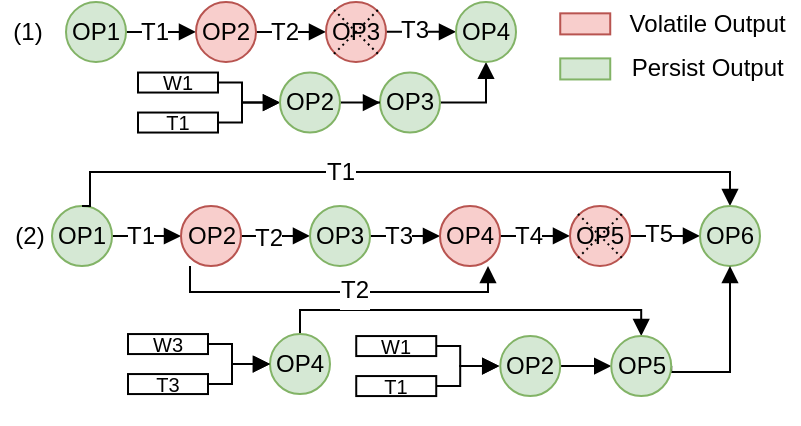 <mxfile version="24.5.5" type="github">
  <diagram name="第 1 页" id="exxtyzK5mEHW63nPCY5l">
    <mxGraphModel dx="835" dy="481" grid="1" gridSize="10" guides="1" tooltips="1" connect="1" arrows="1" fold="1" page="1" pageScale="1" pageWidth="827" pageHeight="1169" math="0" shadow="0">
      <root>
        <mxCell id="0" />
        <mxCell id="1" parent="0" />
        <mxCell id="8KLUfpKSG-2EB14KAqdA-8" style="edgeStyle=orthogonalEdgeStyle;rounded=0;orthogonalLoop=1;jettySize=auto;html=1;entryX=0.5;entryY=1;entryDx=0;entryDy=0;endArrow=block;endFill=1;" edge="1" parent="1" source="8KLUfpKSG-2EB14KAqdA-9" target="8KLUfpKSG-2EB14KAqdA-133">
          <mxGeometry relative="1" as="geometry">
            <mxPoint x="399" y="222" as="targetPoint" />
          </mxGeometry>
        </mxCell>
        <mxCell id="8KLUfpKSG-2EB14KAqdA-9" value="OP3" style="ellipse;whiteSpace=wrap;html=1;aspect=fixed;fillColor=#d5e8d4;strokeColor=#82b366;" vertex="1" parent="1">
          <mxGeometry x="400" y="227.27" width="30" height="30" as="geometry" />
        </mxCell>
        <mxCell id="8KLUfpKSG-2EB14KAqdA-15" style="edgeStyle=orthogonalEdgeStyle;rounded=0;orthogonalLoop=1;jettySize=auto;html=1;entryX=0;entryY=0.5;entryDx=0;entryDy=0;endArrow=block;endFill=1;" edge="1" parent="1" source="8KLUfpKSG-2EB14KAqdA-16">
          <mxGeometry relative="1" as="geometry">
            <Array as="points">
              <mxPoint x="331" y="232.27" />
              <mxPoint x="331" y="242.27" />
            </Array>
            <mxPoint x="350" y="242.27" as="targetPoint" />
          </mxGeometry>
        </mxCell>
        <mxCell id="8KLUfpKSG-2EB14KAqdA-16" value="&lt;p style=&quot;line-height: 100%;&quot;&gt;&lt;font style=&quot;font-size: 10px;&quot;&gt;W1&lt;/font&gt;&lt;/p&gt;" style="rounded=0;whiteSpace=wrap;html=1;align=center;" vertex="1" parent="1">
          <mxGeometry x="279" y="227.27" width="40" height="10" as="geometry" />
        </mxCell>
        <mxCell id="8KLUfpKSG-2EB14KAqdA-17" style="edgeStyle=orthogonalEdgeStyle;rounded=0;orthogonalLoop=1;jettySize=auto;html=1;entryX=0;entryY=0.5;entryDx=0;entryDy=0;endArrow=block;endFill=1;" edge="1" parent="1" source="8KLUfpKSG-2EB14KAqdA-18">
          <mxGeometry relative="1" as="geometry">
            <Array as="points">
              <mxPoint x="331" y="252.27" />
              <mxPoint x="331" y="242.27" />
            </Array>
            <mxPoint x="350" y="242.27" as="targetPoint" />
          </mxGeometry>
        </mxCell>
        <mxCell id="8KLUfpKSG-2EB14KAqdA-18" value="&lt;p style=&quot;line-height: 100%;&quot;&gt;&lt;font style=&quot;font-size: 10px;&quot;&gt;T1&lt;/font&gt;&lt;/p&gt;" style="rounded=0;whiteSpace=wrap;html=1;" vertex="1" parent="1">
          <mxGeometry x="279" y="247.27" width="40" height="10" as="geometry" />
        </mxCell>
        <mxCell id="8KLUfpKSG-2EB14KAqdA-19" style="edgeStyle=orthogonalEdgeStyle;rounded=0;orthogonalLoop=1;jettySize=auto;html=1;entryX=0;entryY=0.5;entryDx=0;entryDy=0;endArrow=block;endFill=1;" edge="1" parent="1" source="8KLUfpKSG-2EB14KAqdA-20" target="8KLUfpKSG-2EB14KAqdA-22">
          <mxGeometry relative="1" as="geometry" />
        </mxCell>
        <mxCell id="8KLUfpKSG-2EB14KAqdA-20" value="OP1" style="ellipse;whiteSpace=wrap;html=1;aspect=fixed;fillColor=#d5e8d4;strokeColor=#82b366;" vertex="1" parent="1">
          <mxGeometry x="236" y="294" width="30" height="30" as="geometry" />
        </mxCell>
        <mxCell id="8KLUfpKSG-2EB14KAqdA-21" style="edgeStyle=orthogonalEdgeStyle;rounded=0;orthogonalLoop=1;jettySize=auto;html=1;entryX=0;entryY=0.5;entryDx=0;entryDy=0;endArrow=block;endFill=1;" edge="1" parent="1" source="8KLUfpKSG-2EB14KAqdA-22" target="8KLUfpKSG-2EB14KAqdA-24">
          <mxGeometry relative="1" as="geometry" />
        </mxCell>
        <mxCell id="8KLUfpKSG-2EB14KAqdA-67" style="edgeStyle=orthogonalEdgeStyle;rounded=0;orthogonalLoop=1;jettySize=auto;html=1;entryX=0.5;entryY=1;entryDx=0;entryDy=0;exitX=0.5;exitY=1;exitDx=0;exitDy=0;endSize=6;endArrow=block;endFill=1;" edge="1" parent="1">
          <mxGeometry relative="1" as="geometry">
            <mxPoint x="305" y="324" as="sourcePoint" />
            <mxPoint x="454" y="324" as="targetPoint" />
            <Array as="points">
              <mxPoint x="305" y="337" />
              <mxPoint x="454" y="337" />
            </Array>
          </mxGeometry>
        </mxCell>
        <mxCell id="8KLUfpKSG-2EB14KAqdA-22" value="OP2" style="ellipse;whiteSpace=wrap;html=1;aspect=fixed;fillColor=#f8cecc;strokeColor=#b85450;" vertex="1" parent="1">
          <mxGeometry x="300.5" y="294" width="30" height="30" as="geometry" />
        </mxCell>
        <mxCell id="8KLUfpKSG-2EB14KAqdA-23" style="edgeStyle=orthogonalEdgeStyle;rounded=0;orthogonalLoop=1;jettySize=auto;html=1;entryX=0;entryY=0.5;entryDx=0;entryDy=0;endArrow=block;endFill=1;" edge="1" parent="1" source="8KLUfpKSG-2EB14KAqdA-24" target="8KLUfpKSG-2EB14KAqdA-25">
          <mxGeometry relative="1" as="geometry">
            <Array as="points">
              <mxPoint x="380" y="309" />
              <mxPoint x="380" y="309" />
            </Array>
          </mxGeometry>
        </mxCell>
        <mxCell id="8KLUfpKSG-2EB14KAqdA-70" style="edgeStyle=orthogonalEdgeStyle;rounded=0;orthogonalLoop=1;jettySize=auto;html=1;entryX=0.5;entryY=0;entryDx=0;entryDy=0;exitX=0.5;exitY=0;exitDx=0;exitDy=0;endArrow=block;endFill=1;" edge="1" parent="1" source="8KLUfpKSG-2EB14KAqdA-20" target="8KLUfpKSG-2EB14KAqdA-69">
          <mxGeometry relative="1" as="geometry">
            <Array as="points">
              <mxPoint x="255" y="277" />
              <mxPoint x="575" y="277" />
            </Array>
          </mxGeometry>
        </mxCell>
        <mxCell id="8KLUfpKSG-2EB14KAqdA-24" value="OP3" style="ellipse;whiteSpace=wrap;html=1;aspect=fixed;fillColor=#d5e8d4;strokeColor=#82b366;" vertex="1" parent="1">
          <mxGeometry x="365" y="293.97" width="30" height="30" as="geometry" />
        </mxCell>
        <mxCell id="8KLUfpKSG-2EB14KAqdA-63" style="edgeStyle=orthogonalEdgeStyle;rounded=0;orthogonalLoop=1;jettySize=auto;html=1;entryX=0;entryY=0.5;entryDx=0;entryDy=0;endArrow=block;endFill=1;" edge="1" parent="1" source="8KLUfpKSG-2EB14KAqdA-25" target="8KLUfpKSG-2EB14KAqdA-62">
          <mxGeometry relative="1" as="geometry">
            <Array as="points">
              <mxPoint x="438" y="309" />
            </Array>
          </mxGeometry>
        </mxCell>
        <mxCell id="8KLUfpKSG-2EB14KAqdA-25" value="OP4" style="ellipse;whiteSpace=wrap;html=1;aspect=fixed;fillColor=#f8cecc;strokeColor=#b85450;" vertex="1" parent="1">
          <mxGeometry x="430" y="294" width="30" height="30" as="geometry" />
        </mxCell>
        <mxCell id="8KLUfpKSG-2EB14KAqdA-91" style="edgeStyle=orthogonalEdgeStyle;rounded=0;orthogonalLoop=1;jettySize=auto;html=1;entryX=0.5;entryY=0;entryDx=0;entryDy=0;endArrow=block;endFill=1;exitX=0.5;exitY=0;exitDx=0;exitDy=0;" edge="1" parent="1" source="8KLUfpKSG-2EB14KAqdA-27" target="8KLUfpKSG-2EB14KAqdA-84">
          <mxGeometry relative="1" as="geometry">
            <mxPoint x="360" y="357.03" as="sourcePoint" />
            <mxPoint x="530.62" y="356.03" as="targetPoint" />
            <Array as="points">
              <mxPoint x="360" y="346.03" />
              <mxPoint x="531" y="346.03" />
            </Array>
          </mxGeometry>
        </mxCell>
        <mxCell id="8KLUfpKSG-2EB14KAqdA-27" value="OP4" style="ellipse;whiteSpace=wrap;html=1;aspect=fixed;fillColor=#d5e8d4;strokeColor=#82b366;" vertex="1" parent="1">
          <mxGeometry x="345" y="358.03" width="30" height="30" as="geometry" />
        </mxCell>
        <mxCell id="8KLUfpKSG-2EB14KAqdA-33" style="edgeStyle=orthogonalEdgeStyle;rounded=0;orthogonalLoop=1;jettySize=auto;html=1;entryX=0;entryY=0.5;entryDx=0;entryDy=0;endArrow=block;endFill=1;" edge="1" parent="1" source="8KLUfpKSG-2EB14KAqdA-34" target="8KLUfpKSG-2EB14KAqdA-27">
          <mxGeometry relative="1" as="geometry">
            <Array as="points">
              <mxPoint x="326" y="363.03" />
              <mxPoint x="326" y="373.03" />
            </Array>
          </mxGeometry>
        </mxCell>
        <mxCell id="8KLUfpKSG-2EB14KAqdA-34" value="&lt;p style=&quot;line-height: 100%;&quot;&gt;&lt;font style=&quot;font-size: 10px;&quot;&gt;W3&lt;/font&gt;&lt;/p&gt;" style="rounded=0;whiteSpace=wrap;html=1;" vertex="1" parent="1">
          <mxGeometry x="274" y="358.03" width="40" height="10" as="geometry" />
        </mxCell>
        <mxCell id="8KLUfpKSG-2EB14KAqdA-35" style="edgeStyle=orthogonalEdgeStyle;rounded=0;orthogonalLoop=1;jettySize=auto;html=1;entryX=0;entryY=0.5;entryDx=0;entryDy=0;endArrow=block;endFill=1;" edge="1" parent="1" source="8KLUfpKSG-2EB14KAqdA-36" target="8KLUfpKSG-2EB14KAqdA-27">
          <mxGeometry relative="1" as="geometry">
            <Array as="points">
              <mxPoint x="326" y="383.03" />
              <mxPoint x="326" y="373.03" />
            </Array>
          </mxGeometry>
        </mxCell>
        <mxCell id="8KLUfpKSG-2EB14KAqdA-36" value="&lt;p style=&quot;line-height: 100%;&quot;&gt;&lt;font style=&quot;font-size: 10px;&quot;&gt;T3&lt;/font&gt;&lt;/p&gt;" style="rounded=0;whiteSpace=wrap;html=1;" vertex="1" parent="1">
          <mxGeometry x="274" y="378.03" width="40" height="10" as="geometry" />
        </mxCell>
        <mxCell id="8KLUfpKSG-2EB14KAqdA-37" value="(1)" style="text;html=1;align=center;verticalAlign=middle;whiteSpace=wrap;rounded=0;" vertex="1" parent="1">
          <mxGeometry x="214" y="191.97" width="20" height="30" as="geometry" />
        </mxCell>
        <mxCell id="8KLUfpKSG-2EB14KAqdA-38" value="(2)" style="text;html=1;align=center;verticalAlign=middle;whiteSpace=wrap;rounded=0;" vertex="1" parent="1">
          <mxGeometry x="210" y="293.97" width="30" height="30" as="geometry" />
        </mxCell>
        <mxCell id="8KLUfpKSG-2EB14KAqdA-59" style="edgeStyle=orthogonalEdgeStyle;rounded=0;orthogonalLoop=1;jettySize=auto;html=1;endArrow=block;endFill=1;" edge="1" parent="1" source="8KLUfpKSG-2EB14KAqdA-58" target="8KLUfpKSG-2EB14KAqdA-9">
          <mxGeometry relative="1" as="geometry" />
        </mxCell>
        <mxCell id="8KLUfpKSG-2EB14KAqdA-58" value="OP2" style="ellipse;whiteSpace=wrap;html=1;aspect=fixed;fillColor=#d5e8d4;strokeColor=#82b366;" vertex="1" parent="1">
          <mxGeometry x="350" y="227.27" width="30" height="30" as="geometry" />
        </mxCell>
        <mxCell id="8KLUfpKSG-2EB14KAqdA-68" style="edgeStyle=orthogonalEdgeStyle;rounded=0;orthogonalLoop=1;jettySize=auto;html=1;endArrow=block;endFill=1;entryX=0;entryY=0.5;entryDx=0;entryDy=0;" edge="1" parent="1" source="8KLUfpKSG-2EB14KAqdA-62" target="8KLUfpKSG-2EB14KAqdA-69">
          <mxGeometry relative="1" as="geometry">
            <mxPoint x="490" y="309" as="targetPoint" />
          </mxGeometry>
        </mxCell>
        <mxCell id="8KLUfpKSG-2EB14KAqdA-62" value="OP5" style="ellipse;whiteSpace=wrap;html=1;aspect=fixed;fillColor=#f8cecc;strokeColor=#b85450;" vertex="1" parent="1">
          <mxGeometry x="495" y="293.97" width="30" height="30" as="geometry" />
        </mxCell>
        <mxCell id="8KLUfpKSG-2EB14KAqdA-65" style="rounded=0;orthogonalLoop=1;jettySize=auto;html=1;exitX=0;exitY=0;exitDx=0;exitDy=0;entryX=0.86;entryY=0.868;entryDx=0;entryDy=0;strokeWidth=1;dashed=1;endArrow=none;endFill=0;dashPattern=1 2;entryPerimeter=0;" edge="1" parent="1">
          <mxGeometry relative="1" as="geometry">
            <mxPoint x="499" y="297.97" as="sourcePoint" />
            <mxPoint x="521" y="319.97" as="targetPoint" />
          </mxGeometry>
        </mxCell>
        <mxCell id="8KLUfpKSG-2EB14KAqdA-66" style="rounded=0;orthogonalLoop=1;jettySize=auto;html=1;exitX=0;exitY=1;exitDx=0;exitDy=0;entryX=0.859;entryY=0.132;entryDx=0;entryDy=0;dashed=1;endArrow=none;endFill=0;dashPattern=1 2;entryPerimeter=0;" edge="1" parent="1">
          <mxGeometry relative="1" as="geometry">
            <mxPoint x="499" y="319.97" as="sourcePoint" />
            <mxPoint x="521" y="297.97" as="targetPoint" />
          </mxGeometry>
        </mxCell>
        <mxCell id="8KLUfpKSG-2EB14KAqdA-69" value="OP6" style="ellipse;whiteSpace=wrap;html=1;aspect=fixed;fillColor=#d5e8d4;strokeColor=#82b366;" vertex="1" parent="1">
          <mxGeometry x="560" y="293.97" width="30" height="30" as="geometry" />
        </mxCell>
        <mxCell id="8KLUfpKSG-2EB14KAqdA-72" value="T2" style="text;html=1;align=center;verticalAlign=middle;whiteSpace=wrap;rounded=0;fillColor=default;" vertex="1" parent="1">
          <mxGeometry x="380" y="326" width="15" height="20" as="geometry" />
        </mxCell>
        <mxCell id="8KLUfpKSG-2EB14KAqdA-75" value="T1" style="text;html=1;align=center;verticalAlign=middle;whiteSpace=wrap;rounded=0;fillColor=default;" vertex="1" parent="1">
          <mxGeometry x="373" y="267" width="15" height="20" as="geometry" />
        </mxCell>
        <mxCell id="8KLUfpKSG-2EB14KAqdA-76" value="T5" style="text;html=1;align=center;verticalAlign=middle;whiteSpace=wrap;rounded=0;fillColor=default;" vertex="1" parent="1">
          <mxGeometry x="533" y="297.97" width="13" height="20" as="geometry" />
        </mxCell>
        <mxCell id="8KLUfpKSG-2EB14KAqdA-79" style="edgeStyle=orthogonalEdgeStyle;rounded=0;orthogonalLoop=1;jettySize=auto;html=1;entryX=0;entryY=0.5;entryDx=0;entryDy=0;endArrow=block;endFill=1;" edge="1" parent="1" source="8KLUfpKSG-2EB14KAqdA-80">
          <mxGeometry relative="1" as="geometry">
            <Array as="points">
              <mxPoint x="440.12" y="364.03" />
              <mxPoint x="440.12" y="374.03" />
            </Array>
            <mxPoint x="459.61" y="374.03" as="targetPoint" />
          </mxGeometry>
        </mxCell>
        <mxCell id="8KLUfpKSG-2EB14KAqdA-80" value="&lt;p style=&quot;line-height: 100%;&quot;&gt;&lt;font style=&quot;font-size: 10px;&quot;&gt;W1&lt;/font&gt;&lt;/p&gt;" style="rounded=0;whiteSpace=wrap;html=1;" vertex="1" parent="1">
          <mxGeometry x="388.12" y="359.03" width="40" height="10" as="geometry" />
        </mxCell>
        <mxCell id="8KLUfpKSG-2EB14KAqdA-81" style="edgeStyle=orthogonalEdgeStyle;rounded=0;orthogonalLoop=1;jettySize=auto;html=1;entryX=0;entryY=0.5;entryDx=0;entryDy=0;endArrow=block;endFill=1;" edge="1" parent="1" source="8KLUfpKSG-2EB14KAqdA-82">
          <mxGeometry relative="1" as="geometry">
            <Array as="points">
              <mxPoint x="440.12" y="384.03" />
              <mxPoint x="440.12" y="374.03" />
            </Array>
            <mxPoint x="459.61" y="374.03" as="targetPoint" />
          </mxGeometry>
        </mxCell>
        <mxCell id="8KLUfpKSG-2EB14KAqdA-82" value="&lt;p style=&quot;line-height: 100%;&quot;&gt;&lt;font style=&quot;font-size: 10px;&quot;&gt;T1&lt;/font&gt;&lt;/p&gt;" style="rounded=0;whiteSpace=wrap;html=1;" vertex="1" parent="1">
          <mxGeometry x="388.12" y="379.03" width="40" height="10" as="geometry" />
        </mxCell>
        <mxCell id="8KLUfpKSG-2EB14KAqdA-85" style="rounded=0;orthogonalLoop=1;jettySize=auto;html=1;entryX=0;entryY=0.5;entryDx=0;entryDy=0;exitX=1;exitY=0.5;exitDx=0;exitDy=0;endArrow=block;endFill=1;" edge="1" parent="1" source="8KLUfpKSG-2EB14KAqdA-83" target="8KLUfpKSG-2EB14KAqdA-84">
          <mxGeometry relative="1" as="geometry">
            <mxPoint x="514.87" y="355.03" as="targetPoint" />
          </mxGeometry>
        </mxCell>
        <mxCell id="8KLUfpKSG-2EB14KAqdA-83" value="OP2" style="ellipse;whiteSpace=wrap;html=1;aspect=fixed;fillColor=#d5e8d4;strokeColor=#82b366;" vertex="1" parent="1">
          <mxGeometry x="460.12" y="359.03" width="30" height="30" as="geometry" />
        </mxCell>
        <mxCell id="8KLUfpKSG-2EB14KAqdA-86" style="edgeStyle=orthogonalEdgeStyle;rounded=0;orthogonalLoop=1;jettySize=auto;html=1;entryX=0.5;entryY=1;entryDx=0;entryDy=0;endArrow=block;endFill=1;exitX=1;exitY=0.5;exitDx=0;exitDy=0;" edge="1" parent="1" source="8KLUfpKSG-2EB14KAqdA-84" target="8KLUfpKSG-2EB14KAqdA-69">
          <mxGeometry relative="1" as="geometry">
            <Array as="points">
              <mxPoint x="575" y="377" />
            </Array>
          </mxGeometry>
        </mxCell>
        <mxCell id="8KLUfpKSG-2EB14KAqdA-84" value="OP5" style="ellipse;whiteSpace=wrap;html=1;aspect=fixed;fillColor=#d5e8d4;strokeColor=#82b366;" vertex="1" parent="1">
          <mxGeometry x="515.62" y="359.03" width="30" height="30" as="geometry" />
        </mxCell>
        <mxCell id="8KLUfpKSG-2EB14KAqdA-116" value="" style="rounded=0;whiteSpace=wrap;html=1;fillColor=#f8cecc;strokeColor=#b85450;" vertex="1" parent="1">
          <mxGeometry x="490.12" y="197.67" width="25" height="10.53" as="geometry" />
        </mxCell>
        <mxCell id="8KLUfpKSG-2EB14KAqdA-117" value="" style="rounded=0;whiteSpace=wrap;html=1;fillColor=#d5e8d4;strokeColor=#82b366;" vertex="1" parent="1">
          <mxGeometry x="490.12" y="220.2" width="25" height="10.53" as="geometry" />
        </mxCell>
        <mxCell id="8KLUfpKSG-2EB14KAqdA-118" value="Volatile Output&amp;nbsp;" style="text;html=1;align=center;verticalAlign=middle;whiteSpace=wrap;rounded=0;" vertex="1" parent="1">
          <mxGeometry x="522.12" y="195.94" width="87" height="14" as="geometry" />
        </mxCell>
        <mxCell id="8KLUfpKSG-2EB14KAqdA-119" value="Persist Output&amp;nbsp;" style="text;html=1;align=center;verticalAlign=middle;whiteSpace=wrap;rounded=0;" vertex="1" parent="1">
          <mxGeometry x="522.12" y="218.46" width="87" height="14" as="geometry" />
        </mxCell>
        <mxCell id="8KLUfpKSG-2EB14KAqdA-120" value="T4" style="text;html=1;align=center;verticalAlign=middle;whiteSpace=wrap;rounded=0;fillColor=default;" vertex="1" parent="1">
          <mxGeometry x="468" y="298.97" width="13" height="20" as="geometry" />
        </mxCell>
        <mxCell id="8KLUfpKSG-2EB14KAqdA-122" value="T3" style="text;html=1;align=center;verticalAlign=middle;whiteSpace=wrap;rounded=0;fillColor=default;" vertex="1" parent="1">
          <mxGeometry x="403" y="299" width="13" height="20" as="geometry" />
        </mxCell>
        <mxCell id="8KLUfpKSG-2EB14KAqdA-123" value="T2" style="text;html=1;align=center;verticalAlign=middle;whiteSpace=wrap;rounded=0;fillColor=default;" vertex="1" parent="1">
          <mxGeometry x="338" y="299.97" width="13" height="20" as="geometry" />
        </mxCell>
        <mxCell id="8KLUfpKSG-2EB14KAqdA-124" value="T1" style="text;html=1;align=center;verticalAlign=middle;whiteSpace=wrap;rounded=0;fillColor=default;" vertex="1" parent="1">
          <mxGeometry x="274" y="299" width="13" height="20" as="geometry" />
        </mxCell>
        <mxCell id="8KLUfpKSG-2EB14KAqdA-125" style="edgeStyle=orthogonalEdgeStyle;rounded=0;orthogonalLoop=1;jettySize=auto;html=1;entryX=0;entryY=0.5;entryDx=0;entryDy=0;endArrow=block;endFill=1;" edge="1" parent="1" source="8KLUfpKSG-2EB14KAqdA-126" target="8KLUfpKSG-2EB14KAqdA-128">
          <mxGeometry relative="1" as="geometry">
            <Array as="points">
              <mxPoint x="258" y="206.97" />
              <mxPoint x="258" y="206.97" />
            </Array>
          </mxGeometry>
        </mxCell>
        <mxCell id="8KLUfpKSG-2EB14KAqdA-126" value="OP1" style="ellipse;whiteSpace=wrap;html=1;aspect=fixed;fillColor=#d5e8d4;strokeColor=#82b366;" vertex="1" parent="1">
          <mxGeometry x="243" y="191.94" width="30" height="30" as="geometry" />
        </mxCell>
        <mxCell id="8KLUfpKSG-2EB14KAqdA-127" style="edgeStyle=orthogonalEdgeStyle;rounded=0;orthogonalLoop=1;jettySize=auto;html=1;entryX=0;entryY=0.5;entryDx=0;entryDy=0;endArrow=block;endFill=1;" edge="1" parent="1" source="8KLUfpKSG-2EB14KAqdA-128" target="8KLUfpKSG-2EB14KAqdA-130">
          <mxGeometry relative="1" as="geometry">
            <Array as="points">
              <mxPoint x="316" y="206.97" />
            </Array>
          </mxGeometry>
        </mxCell>
        <mxCell id="8KLUfpKSG-2EB14KAqdA-128" value="OP2" style="ellipse;whiteSpace=wrap;html=1;aspect=fixed;fillColor=#f8cecc;strokeColor=#b85450;" vertex="1" parent="1">
          <mxGeometry x="308" y="191.97" width="30" height="30" as="geometry" />
        </mxCell>
        <mxCell id="8KLUfpKSG-2EB14KAqdA-129" style="edgeStyle=orthogonalEdgeStyle;rounded=0;orthogonalLoop=1;jettySize=auto;html=1;endArrow=block;endFill=1;entryX=0;entryY=0.5;entryDx=0;entryDy=0;" edge="1" parent="1" source="8KLUfpKSG-2EB14KAqdA-130" target="8KLUfpKSG-2EB14KAqdA-133">
          <mxGeometry relative="1" as="geometry">
            <mxPoint x="368" y="206.97" as="targetPoint" />
          </mxGeometry>
        </mxCell>
        <mxCell id="8KLUfpKSG-2EB14KAqdA-130" value="OP3" style="ellipse;whiteSpace=wrap;html=1;aspect=fixed;fillColor=#f8cecc;strokeColor=#b85450;" vertex="1" parent="1">
          <mxGeometry x="373" y="191.94" width="30" height="30" as="geometry" />
        </mxCell>
        <mxCell id="8KLUfpKSG-2EB14KAqdA-131" style="rounded=0;orthogonalLoop=1;jettySize=auto;html=1;exitX=0;exitY=0;exitDx=0;exitDy=0;entryX=0.86;entryY=0.868;entryDx=0;entryDy=0;strokeWidth=1;dashed=1;endArrow=none;endFill=0;dashPattern=1 2;entryPerimeter=0;" edge="1" parent="1">
          <mxGeometry relative="1" as="geometry">
            <mxPoint x="377" y="195.94" as="sourcePoint" />
            <mxPoint x="399" y="217.94" as="targetPoint" />
          </mxGeometry>
        </mxCell>
        <mxCell id="8KLUfpKSG-2EB14KAqdA-132" style="rounded=0;orthogonalLoop=1;jettySize=auto;html=1;exitX=0;exitY=1;exitDx=0;exitDy=0;entryX=0.859;entryY=0.132;entryDx=0;entryDy=0;dashed=1;endArrow=none;endFill=0;dashPattern=1 2;entryPerimeter=0;" edge="1" parent="1">
          <mxGeometry relative="1" as="geometry">
            <mxPoint x="377" y="217.94" as="sourcePoint" />
            <mxPoint x="399" y="195.94" as="targetPoint" />
          </mxGeometry>
        </mxCell>
        <mxCell id="8KLUfpKSG-2EB14KAqdA-133" value="OP4" style="ellipse;whiteSpace=wrap;html=1;aspect=fixed;fillColor=#d5e8d4;strokeColor=#82b366;" vertex="1" parent="1">
          <mxGeometry x="438" y="191.94" width="30" height="30" as="geometry" />
        </mxCell>
        <mxCell id="8KLUfpKSG-2EB14KAqdA-134" value="T3" style="text;html=1;align=center;verticalAlign=middle;whiteSpace=wrap;rounded=0;fillColor=default;" vertex="1" parent="1">
          <mxGeometry x="411" y="195.94" width="13" height="20" as="geometry" />
        </mxCell>
        <mxCell id="8KLUfpKSG-2EB14KAqdA-135" value="T2" style="text;html=1;align=center;verticalAlign=middle;whiteSpace=wrap;rounded=0;fillColor=default;" vertex="1" parent="1">
          <mxGeometry x="346" y="196.94" width="13" height="20" as="geometry" />
        </mxCell>
        <mxCell id="8KLUfpKSG-2EB14KAqdA-136" value="T1" style="text;html=1;align=center;verticalAlign=middle;whiteSpace=wrap;rounded=0;fillColor=default;" vertex="1" parent="1">
          <mxGeometry x="281" y="196.97" width="13" height="20" as="geometry" />
        </mxCell>
      </root>
    </mxGraphModel>
  </diagram>
</mxfile>
